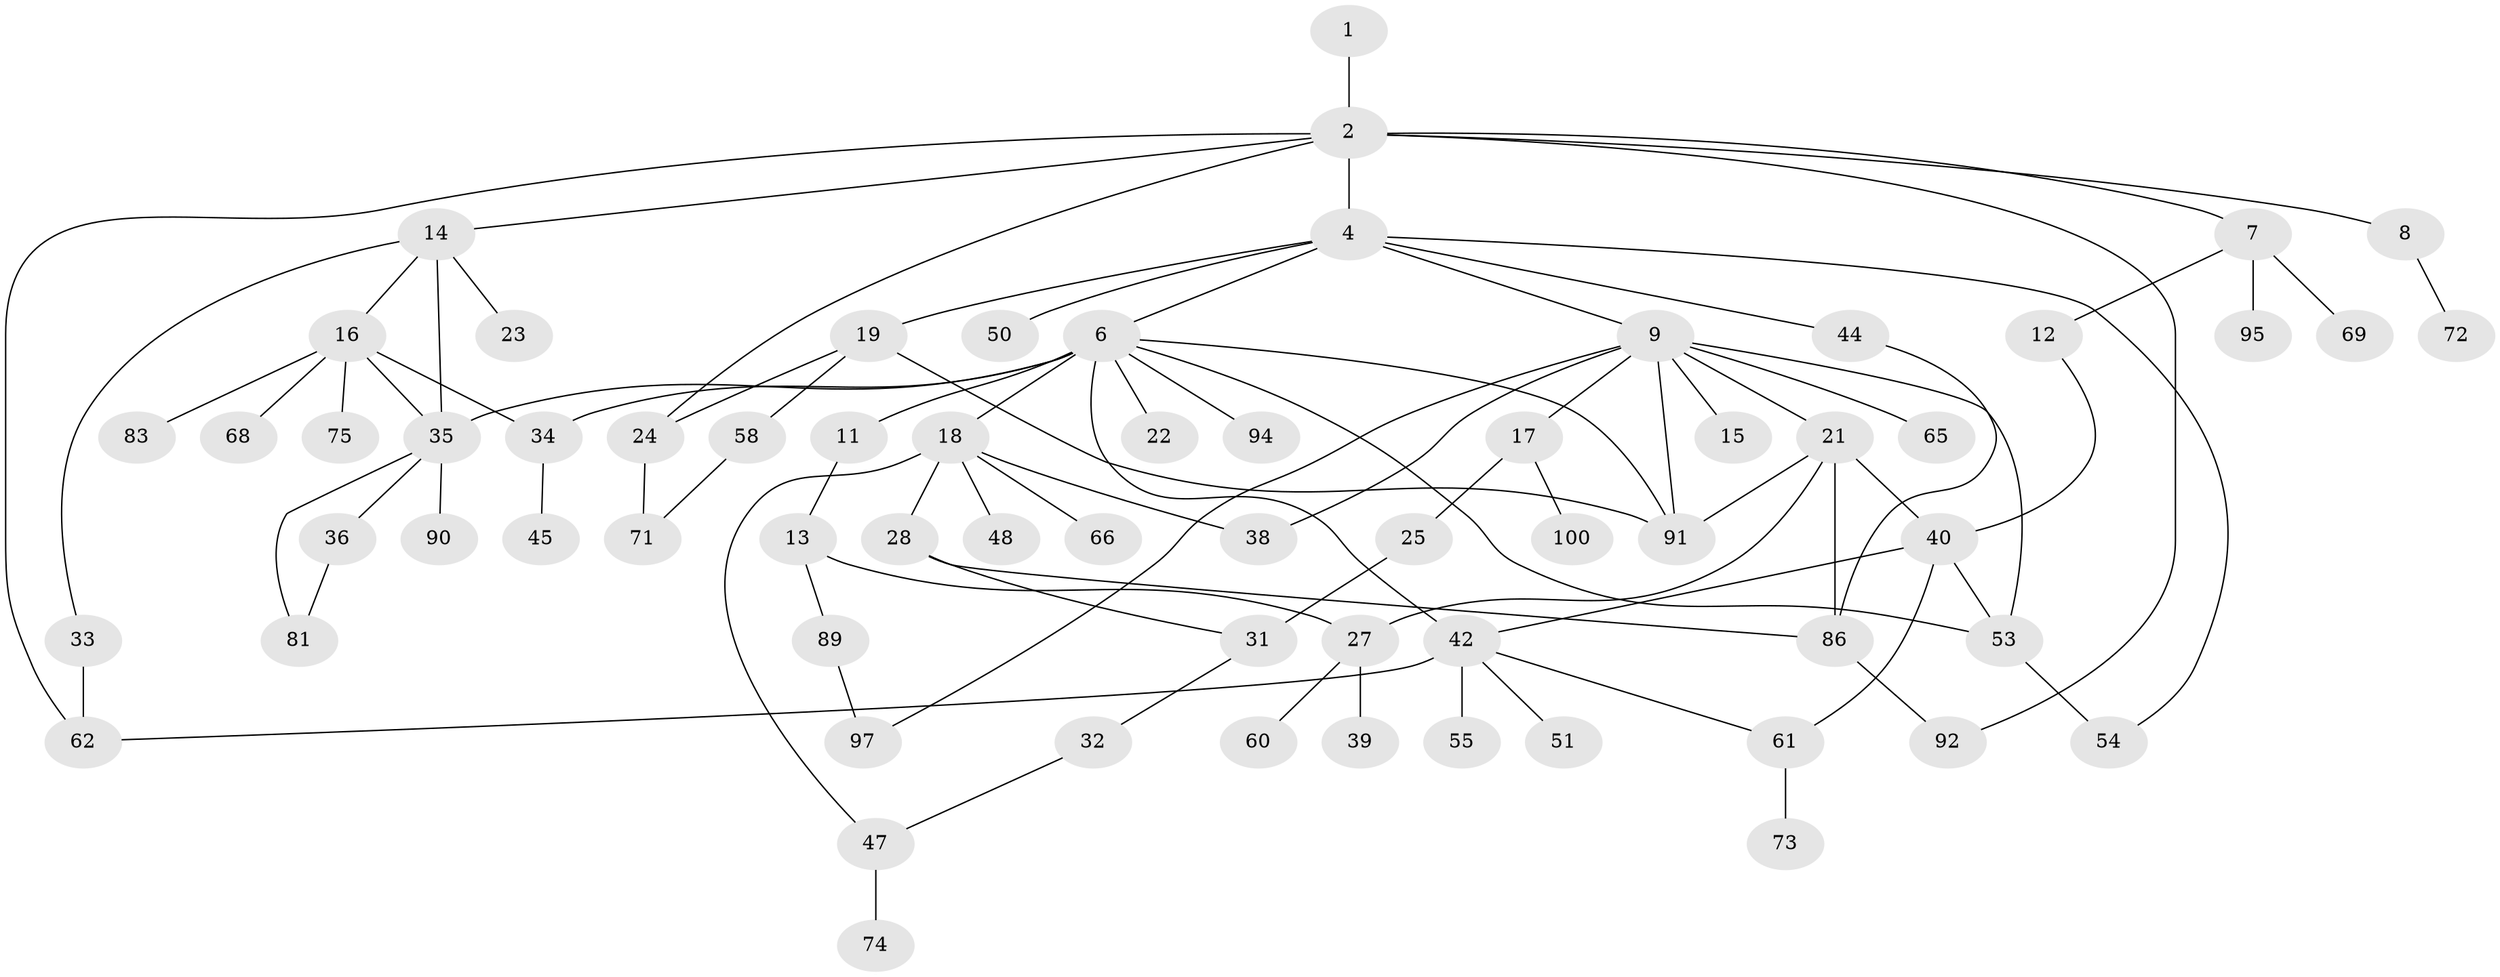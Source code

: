 // original degree distribution, {1: 0.27, 7: 0.01, 3: 0.21, 5: 0.07, 4: 0.08, 8: 0.01, 2: 0.33, 6: 0.02}
// Generated by graph-tools (version 1.1) at 2025/54/02/21/25 11:54:43]
// undirected, 66 vertices, 90 edges
graph export_dot {
graph [start="1"]
  node [color=gray90,style=filled];
  1;
  2 [super="+3"];
  4 [super="+5"];
  6 [super="+10"];
  7 [super="+26"];
  8 [super="+67"];
  9 [super="+41"];
  11 [super="+96"];
  12;
  13 [super="+87"];
  14 [super="+37"];
  15 [super="+85"];
  16 [super="+49"];
  17;
  18 [super="+20"];
  19;
  21 [super="+29"];
  22;
  23 [super="+52"];
  24 [super="+77"];
  25 [super="+84"];
  27 [super="+30"];
  28;
  31 [super="+64"];
  32;
  33 [super="+46"];
  34;
  35 [super="+63"];
  36;
  38 [super="+76"];
  39 [super="+78"];
  40 [super="+43"];
  42 [super="+57"];
  44;
  45;
  47 [super="+79"];
  48;
  50;
  51 [super="+56"];
  53 [super="+98"];
  54;
  55 [super="+82"];
  58 [super="+59"];
  60;
  61 [super="+70"];
  62 [super="+80"];
  65;
  66;
  68;
  69;
  71;
  72;
  73;
  74;
  75;
  81;
  83;
  86 [super="+88"];
  89;
  90 [super="+93"];
  91 [super="+99"];
  92;
  94;
  95;
  97;
  100;
  1 -- 2;
  2 -- 7;
  2 -- 8;
  2 -- 14;
  2 -- 4;
  2 -- 92;
  2 -- 62;
  2 -- 24;
  4 -- 9;
  4 -- 44;
  4 -- 54;
  4 -- 50;
  4 -- 19;
  4 -- 6;
  6 -- 18;
  6 -- 22;
  6 -- 35;
  6 -- 42 [weight=2];
  6 -- 94;
  6 -- 34;
  6 -- 11;
  6 -- 53;
  6 -- 91;
  7 -- 12;
  7 -- 69;
  7 -- 95;
  8 -- 72;
  9 -- 15;
  9 -- 17;
  9 -- 21;
  9 -- 38;
  9 -- 65;
  9 -- 97;
  9 -- 91;
  9 -- 53;
  11 -- 13;
  12 -- 40;
  13 -- 89;
  13 -- 27;
  14 -- 16;
  14 -- 23;
  14 -- 33;
  14 -- 35;
  16 -- 34;
  16 -- 75;
  16 -- 83;
  16 -- 35;
  16 -- 68;
  17 -- 25;
  17 -- 100;
  18 -- 28;
  18 -- 47;
  18 -- 48;
  18 -- 66;
  18 -- 38;
  19 -- 24;
  19 -- 58;
  19 -- 91;
  21 -- 27;
  21 -- 91;
  21 -- 40;
  21 -- 86;
  24 -- 71;
  25 -- 31;
  27 -- 39;
  27 -- 60;
  28 -- 31;
  28 -- 86;
  31 -- 32;
  32 -- 47;
  33 -- 62;
  34 -- 45;
  35 -- 36;
  35 -- 81;
  35 -- 90;
  36 -- 81;
  40 -- 53;
  40 -- 61;
  40 -- 42;
  42 -- 51;
  42 -- 55;
  42 -- 62;
  42 -- 61;
  44 -- 86;
  47 -- 74;
  53 -- 54;
  58 -- 71;
  61 -- 73;
  86 -- 92;
  89 -- 97;
}
